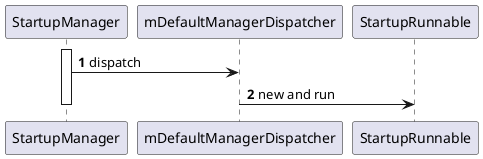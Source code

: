 @startuml
'https://plantuml.com/sequence-diagram

autonumber
activate StartupManager
StartupManager -> mDefaultManagerDispatcher: dispatch
mDefaultManagerDispatcher -> StartupRunnable: new and run


deactivate StartupManager

@enduml